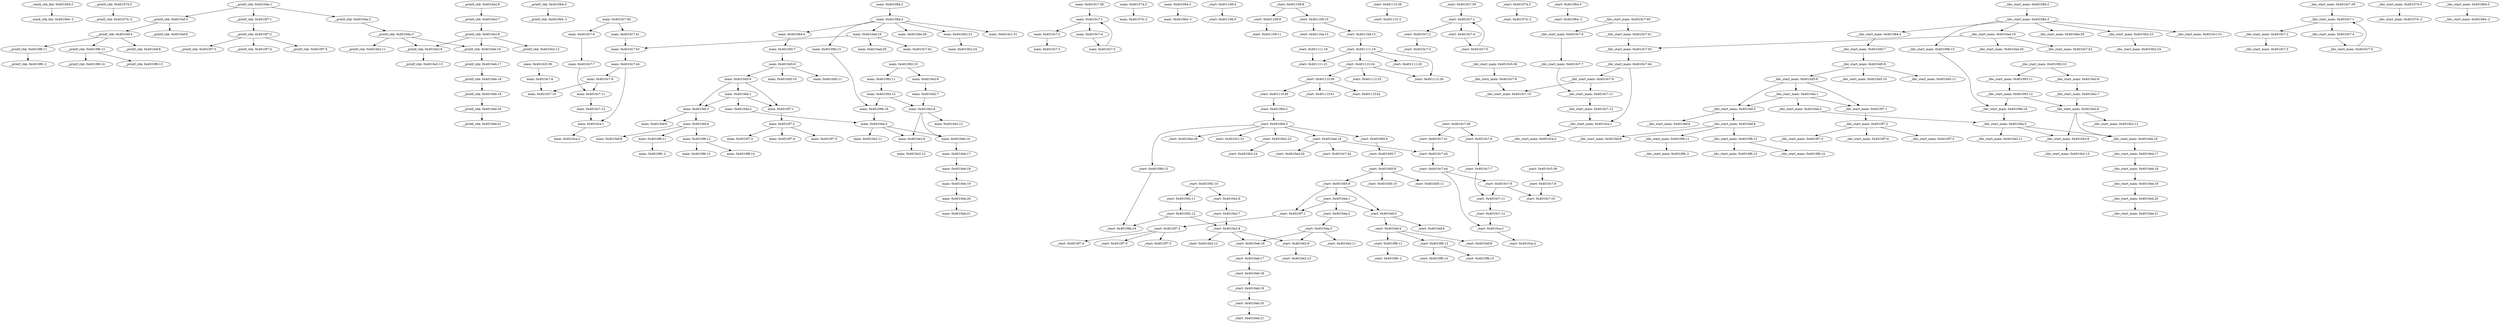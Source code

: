 strict digraph {
__stack_chk_fail_401064_3 [label="__stack_chk_fail: 0x401064:3"];
"__stack_chk_fail_401064_-2" [label="__stack_chk_fail: 0x401064:-2"];
__printf_chk_401074_3 [label="__printf_chk: 0x401074:3"];
"__printf_chk_401074_-2" [label="__printf_chk: 0x401074:-2"];
__printf_chk_4010f7_1 [label="__printf_chk: 0x4010f7:1"];
__printf_chk_4010f7_2 [label="__printf_chk: 0x4010f7:2"];
__printf_chk_4010f7_3 [label="__printf_chk: 0x4010f7:3"];
__printf_chk_4010f7_4 [label="__printf_chk: 0x4010f7:4"];
__printf_chk_4010f7_5 [label="__printf_chk: 0x4010f7:5"];
__printf_chk_401064_3 [label="__printf_chk: 0x401064:3"];
"__printf_chk_401064_-2" [label="__printf_chk: 0x401064:-2"];
__printf_chk_4010ef_3 [label="__printf_chk: 0x4010ef:3"];
__printf_chk_4010ef_4 [label="__printf_chk: 0x4010ef:4"];
__printf_chk_4010ef_6 [label="__printf_chk: 0x4010ef:6"];
__printf_chk_4010ef_8 [label="__printf_chk: 0x4010ef:8"];
__printf_chk_4010f6_11 [label="__printf_chk: 0x4010f6:11"];
__printf_chk_4010f6_12 [label="__printf_chk: 0x4010f6:12"];
"__printf_chk_4010f6_-2" [label="__printf_chk: 0x4010f6:-2"];
__printf_chk_4010f6_13 [label="__printf_chk: 0x4010f6:13"];
__printf_chk_4010f6_14 [label="__printf_chk: 0x4010f6:14"];
__printf_chk_4010da_1 [label="__printf_chk: 0x4010da:1"];
__printf_chk_4010da_2 [label="__printf_chk: 0x4010da:2"];
__printf_chk_4010da_3 [label="__printf_chk: 0x4010da:3"];
__printf_chk_4010e2_9 [label="__printf_chk: 0x4010e2:9"];
__printf_chk_4010e2_11 [label="__printf_chk: 0x4010e2:11"];
__printf_chk_4010eb_16 [label="__printf_chk: 0x4010eb:16"];
__printf_chk_4010e2_6 [label="__printf_chk: 0x4010e2:6"];
__printf_chk_4010e2_7 [label="__printf_chk: 0x4010e2:7"];
__printf_chk_4010e2_8 [label="__printf_chk: 0x4010e2:8"];
__printf_chk_4010e2_12 [label="__printf_chk: 0x4010e2:12"];
__printf_chk_4010e2_13 [label="__printf_chk: 0x4010e2:13"];
__printf_chk_4010eb_17 [label="__printf_chk: 0x4010eb:17"];
__printf_chk_4010eb_18 [label="__printf_chk: 0x4010eb:18"];
__printf_chk_4010eb_19 [label="__printf_chk: 0x4010eb:19"];
__printf_chk_4010eb_20 [label="__printf_chk: 0x4010eb:20"];
__printf_chk_4010eb_21 [label="__printf_chk: 0x4010eb:21"];
main_401084_2 [label="main: 0x401084:2"];
main_401084_3 [label="main: 0x401084:3"];
main_401084_4 [label="main: 0x401084:4"];
main_40109b_15 [label="main: 0x40109b:15"];
main_4010ad_19 [label="main: 0x4010ad:19"];
main_4010b2_23 [label="main: 0x4010b2:23"];
main_4010be_28 [label="main: 0x4010be:28"];
main_4010c1_31 [label="main: 0x4010c1:31"];
main_4010d5_7 [label="main: 0x4010d5:7"];
main_401092_10 [label="main: 0x401092:10"];
main_401092_11 [label="main: 0x401092:11"];
main_4010e2_6 [label="main: 0x4010e2:6"];
main_401092_12 [label="main: 0x401092:12"];
main_40109b_16 [label="main: 0x40109b:16"];
main_4010e2_8 [label="main: 0x4010e2:8"];
main_4010da_3 [label="main: 0x4010da:3"];
main_4010ad_20 [label="main: 0x4010ad:20"];
main_4010c7_42 [label="main: 0x4010c7:42"];
main_4010c7_43 [label="main: 0x4010c7:43"];
main_4010b2_24 [label="main: 0x4010b2:24"];
main_4010c7_40 [label="main: 0x4010c7:40"];
main_4010c7_41 [label="main: 0x4010c7:41"];
main_4010c7_6 [label="main: 0x4010c7:6"];
main_4010c7_44 [label="main: 0x4010c7:44"];
main_4010c7_9 [label="main: 0x4010c7:9"];
main_4010ca_1 [label="main: 0x4010ca:1"];
main_4010c7_39 [label="main: 0x4010c7:39"];
main_4010c7_1 [label="main: 0x4010c7:1"];
main_4010c7_2 [label="main: 0x4010c7:2"];
main_4010c7_4 [label="main: 0x4010c7:4"];
main_4010c7_3 [label="main: 0x4010c7:3"];
main_4010c7_5 [label="main: 0x4010c7:5"];
main_4010c7_7 [label="main: 0x4010c7:7"];
main_4010c7_11 [label="main: 0x4010c7:11"];
main_4010c5_36 [label="main: 0x4010c5:36"];
main_4010c7_8 [label="main: 0x4010c7:8"];
main_4010c7_10 [label="main: 0x4010c7:10"];
main_4010c7_12 [label="main: 0x4010c7:12"];
main_4010ca_2 [label="main: 0x4010ca:2"];
main_4010d5_8 [label="main: 0x4010d5:8"];
main_4010d5_9 [label="main: 0x4010d5:9"];
main_4010d5_10 [label="main: 0x4010d5:10"];
main_4010d5_11 [label="main: 0x4010d5:11"];
main_4010da_1 [label="main: 0x4010da:1"];
main_4010f7_1 [label="main: 0x4010f7:1"];
main_4010ef_3 [label="main: 0x4010ef:3"];
main_401074_3 [label="main: 0x401074:3"];
"main_401074_-2" [label="main: 0x401074:-2"];
main_4010da_2 [label="main: 0x4010da:2"];
main_4010e2_9 [label="main: 0x4010e2:9"];
main_4010e2_11 [label="main: 0x4010e2:11"];
main_4010eb_16 [label="main: 0x4010eb:16"];
main_4010e2_7 [label="main: 0x4010e2:7"];
main_4010e2_12 [label="main: 0x4010e2:12"];
main_4010e2_13 [label="main: 0x4010e2:13"];
main_4010eb_17 [label="main: 0x4010eb:17"];
main_4010eb_18 [label="main: 0x4010eb:18"];
main_4010eb_19 [label="main: 0x4010eb:19"];
main_4010eb_20 [label="main: 0x4010eb:20"];
main_4010eb_21 [label="main: 0x4010eb:21"];
main_4010ef_4 [label="main: 0x4010ef:4"];
main_4010ef_6 [label="main: 0x4010ef:6"];
main_4010ef_8 [label="main: 0x4010ef:8"];
main_4010f6_11 [label="main: 0x4010f6:11"];
main_4010f6_12 [label="main: 0x4010f6:12"];
"main_4010f6_-2" [label="main: 0x4010f6:-2"];
main_4010f6_13 [label="main: 0x4010f6:13"];
main_4010f6_14 [label="main: 0x4010f6:14"];
main_4010f7_2 [label="main: 0x4010f7:2"];
main_4010f7_3 [label="main: 0x4010f7:3"];
main_4010f7_4 [label="main: 0x4010f7:4"];
main_4010f7_5 [label="main: 0x4010f7:5"];
main_401064_3 [label="main: 0x401064:3"];
"main_401064_-2" [label="main: 0x401064:-2"];
_start_401106_4 [label="_start: 0x401106:4"];
_start_401106_5 [label="_start: 0x401106:5"];
_start_401109_8 [label="_start: 0x401109:8"];
_start_401109_9 [label="_start: 0x401109:9"];
_start_401109_10 [label="_start: 0x401109:10"];
_start_401109_11 [label="_start: 0x401109:11"];
_start_40110a_13 [label="_start: 0x40110a:13"];
_start_40110d_15 [label="_start: 0x40110d:15"];
_start_401111_19 [label="_start: 0x401111:19"];
_start_401111_20 [label="_start: 0x401111:20"];
_start_401111_21 [label="_start: 0x401111:21"];
_start_401112_24 [label="_start: 0x401112:24"];
_start_401112_26 [label="_start: 0x401112:26"];
_start_401111_18 [label="_start: 0x401111:18"];
_start_401112_25 [label="_start: 0x401112:25"];
_start_40111f_39 [label="_start: 0x40111f:39"];
_start_40111f_40 [label="_start: 0x40111f:40"];
_start_40111f_41 [label="_start: 0x40111f:41"];
_start_40111f_42 [label="_start: 0x40111f:42"];
_start_401084_2 [label="_start: 0x401084:2"];
_start_40111f_38 [label="_start: 0x40111f:38"];
"_start_40111f_-2" [label="_start: 0x40111f:-2"];
_start_401084_3 [label="_start: 0x401084:3"];
_start_401084_4 [label="_start: 0x401084:4"];
_start_40109b_15 [label="_start: 0x40109b:15"];
_start_4010ad_19 [label="_start: 0x4010ad:19"];
_start_4010b2_23 [label="_start: 0x4010b2:23"];
_start_4010be_28 [label="_start: 0x4010be:28"];
_start_4010c1_31 [label="_start: 0x4010c1:31"];
_start_4010d5_7 [label="_start: 0x4010d5:7"];
_start_401092_10 [label="_start: 0x401092:10"];
_start_401092_11 [label="_start: 0x401092:11"];
_start_4010e2_6 [label="_start: 0x4010e2:6"];
_start_401092_12 [label="_start: 0x401092:12"];
_start_40109b_16 [label="_start: 0x40109b:16"];
_start_4010e2_8 [label="_start: 0x4010e2:8"];
_start_4010ad_20 [label="_start: 0x4010ad:20"];
_start_4010c7_42 [label="_start: 0x4010c7:42"];
_start_4010c7_43 [label="_start: 0x4010c7:43"];
_start_4010b2_24 [label="_start: 0x4010b2:24"];
_start_4010c7_40 [label="_start: 0x4010c7:40"];
_start_4010c7_41 [label="_start: 0x4010c7:41"];
_start_4010c7_6 [label="_start: 0x4010c7:6"];
_start_4010c7_44 [label="_start: 0x4010c7:44"];
_start_4010c7_9 [label="_start: 0x4010c7:9"];
_start_4010ca_1 [label="_start: 0x4010ca:1"];
_start_4010c7_39 [label="_start: 0x4010c7:39"];
_start_4010c7_1 [label="_start: 0x4010c7:1"];
_start_4010c7_2 [label="_start: 0x4010c7:2"];
_start_4010c7_4 [label="_start: 0x4010c7:4"];
_start_4010c7_3 [label="_start: 0x4010c7:3"];
_start_4010c7_5 [label="_start: 0x4010c7:5"];
_start_4010c7_7 [label="_start: 0x4010c7:7"];
_start_4010c7_11 [label="_start: 0x4010c7:11"];
_start_4010c5_36 [label="_start: 0x4010c5:36"];
_start_4010c7_8 [label="_start: 0x4010c7:8"];
_start_4010c7_10 [label="_start: 0x4010c7:10"];
_start_4010c7_12 [label="_start: 0x4010c7:12"];
_start_4010ca_2 [label="_start: 0x4010ca:2"];
_start_4010d5_8 [label="_start: 0x4010d5:8"];
_start_4010d5_9 [label="_start: 0x4010d5:9"];
_start_4010d5_10 [label="_start: 0x4010d5:10"];
_start_4010d5_11 [label="_start: 0x4010d5:11"];
_start_4010da_1 [label="_start: 0x4010da:1"];
_start_4010f7_1 [label="_start: 0x4010f7:1"];
_start_4010ef_3 [label="_start: 0x4010ef:3"];
_start_401074_3 [label="_start: 0x401074:3"];
"_start_401074_-2" [label="_start: 0x401074:-2"];
_start_4010da_2 [label="_start: 0x4010da:2"];
_start_4010da_3 [label="_start: 0x4010da:3"];
_start_4010e2_9 [label="_start: 0x4010e2:9"];
_start_4010e2_11 [label="_start: 0x4010e2:11"];
_start_4010eb_16 [label="_start: 0x4010eb:16"];
_start_4010e2_7 [label="_start: 0x4010e2:7"];
_start_4010e2_12 [label="_start: 0x4010e2:12"];
_start_4010e2_13 [label="_start: 0x4010e2:13"];
_start_4010eb_17 [label="_start: 0x4010eb:17"];
_start_4010eb_18 [label="_start: 0x4010eb:18"];
_start_4010eb_19 [label="_start: 0x4010eb:19"];
_start_4010eb_20 [label="_start: 0x4010eb:20"];
_start_4010eb_21 [label="_start: 0x4010eb:21"];
_start_4010ef_4 [label="_start: 0x4010ef:4"];
_start_4010ef_6 [label="_start: 0x4010ef:6"];
_start_4010ef_8 [label="_start: 0x4010ef:8"];
_start_4010f6_11 [label="_start: 0x4010f6:11"];
_start_4010f6_12 [label="_start: 0x4010f6:12"];
"_start_4010f6_-2" [label="_start: 0x4010f6:-2"];
_start_4010f6_13 [label="_start: 0x4010f6:13"];
_start_4010f6_14 [label="_start: 0x4010f6:14"];
_start_4010f7_2 [label="_start: 0x4010f7:2"];
_start_4010f7_3 [label="_start: 0x4010f7:3"];
_start_4010f7_4 [label="_start: 0x4010f7:4"];
_start_4010f7_5 [label="_start: 0x4010f7:5"];
_start_401064_3 [label="_start: 0x401064:3"];
"_start_401064_-2" [label="_start: 0x401064:-2"];
__libc_start_main_401084_2 [label="__libc_start_main: 0x401084:2"];
__libc_start_main_401084_3 [label="__libc_start_main: 0x401084:3"];
__libc_start_main_401084_4 [label="__libc_start_main: 0x401084:4"];
__libc_start_main_40109b_15 [label="__libc_start_main: 0x40109b:15"];
__libc_start_main_4010ad_19 [label="__libc_start_main: 0x4010ad:19"];
__libc_start_main_4010b2_23 [label="__libc_start_main: 0x4010b2:23"];
__libc_start_main_4010be_28 [label="__libc_start_main: 0x4010be:28"];
__libc_start_main_4010c1_31 [label="__libc_start_main: 0x4010c1:31"];
__libc_start_main_4010d5_7 [label="__libc_start_main: 0x4010d5:7"];
__libc_start_main_401092_10 [label="__libc_start_main: 0x401092:10"];
__libc_start_main_401092_11 [label="__libc_start_main: 0x401092:11"];
__libc_start_main_4010e2_6 [label="__libc_start_main: 0x4010e2:6"];
__libc_start_main_401092_12 [label="__libc_start_main: 0x401092:12"];
__libc_start_main_40109b_16 [label="__libc_start_main: 0x40109b:16"];
__libc_start_main_4010e2_8 [label="__libc_start_main: 0x4010e2:8"];
__libc_start_main_4010da_3 [label="__libc_start_main: 0x4010da:3"];
__libc_start_main_4010ad_20 [label="__libc_start_main: 0x4010ad:20"];
__libc_start_main_4010c7_42 [label="__libc_start_main: 0x4010c7:42"];
__libc_start_main_4010c7_43 [label="__libc_start_main: 0x4010c7:43"];
__libc_start_main_4010b2_24 [label="__libc_start_main: 0x4010b2:24"];
__libc_start_main_4010c7_40 [label="__libc_start_main: 0x4010c7:40"];
__libc_start_main_4010c7_41 [label="__libc_start_main: 0x4010c7:41"];
__libc_start_main_4010c7_6 [label="__libc_start_main: 0x4010c7:6"];
__libc_start_main_4010c7_44 [label="__libc_start_main: 0x4010c7:44"];
__libc_start_main_4010c7_9 [label="__libc_start_main: 0x4010c7:9"];
__libc_start_main_4010ca_1 [label="__libc_start_main: 0x4010ca:1"];
__libc_start_main_4010c7_39 [label="__libc_start_main: 0x4010c7:39"];
__libc_start_main_4010c7_1 [label="__libc_start_main: 0x4010c7:1"];
__libc_start_main_4010c7_2 [label="__libc_start_main: 0x4010c7:2"];
__libc_start_main_4010c7_4 [label="__libc_start_main: 0x4010c7:4"];
__libc_start_main_4010c7_3 [label="__libc_start_main: 0x4010c7:3"];
__libc_start_main_4010c7_5 [label="__libc_start_main: 0x4010c7:5"];
__libc_start_main_4010c7_7 [label="__libc_start_main: 0x4010c7:7"];
__libc_start_main_4010c7_11 [label="__libc_start_main: 0x4010c7:11"];
__libc_start_main_4010c5_36 [label="__libc_start_main: 0x4010c5:36"];
__libc_start_main_4010c7_8 [label="__libc_start_main: 0x4010c7:8"];
__libc_start_main_4010c7_10 [label="__libc_start_main: 0x4010c7:10"];
__libc_start_main_4010c7_12 [label="__libc_start_main: 0x4010c7:12"];
__libc_start_main_4010ca_2 [label="__libc_start_main: 0x4010ca:2"];
__libc_start_main_4010d5_8 [label="__libc_start_main: 0x4010d5:8"];
__libc_start_main_4010d5_9 [label="__libc_start_main: 0x4010d5:9"];
__libc_start_main_4010d5_10 [label="__libc_start_main: 0x4010d5:10"];
__libc_start_main_4010d5_11 [label="__libc_start_main: 0x4010d5:11"];
__libc_start_main_4010da_1 [label="__libc_start_main: 0x4010da:1"];
__libc_start_main_4010f7_1 [label="__libc_start_main: 0x4010f7:1"];
__libc_start_main_4010ef_3 [label="__libc_start_main: 0x4010ef:3"];
__libc_start_main_401074_3 [label="__libc_start_main: 0x401074:3"];
"__libc_start_main_401074_-2" [label="__libc_start_main: 0x401074:-2"];
__libc_start_main_4010da_2 [label="__libc_start_main: 0x4010da:2"];
__libc_start_main_4010e2_9 [label="__libc_start_main: 0x4010e2:9"];
__libc_start_main_4010e2_11 [label="__libc_start_main: 0x4010e2:11"];
__libc_start_main_4010eb_16 [label="__libc_start_main: 0x4010eb:16"];
__libc_start_main_4010e2_7 [label="__libc_start_main: 0x4010e2:7"];
__libc_start_main_4010e2_12 [label="__libc_start_main: 0x4010e2:12"];
__libc_start_main_4010e2_13 [label="__libc_start_main: 0x4010e2:13"];
__libc_start_main_4010eb_17 [label="__libc_start_main: 0x4010eb:17"];
__libc_start_main_4010eb_18 [label="__libc_start_main: 0x4010eb:18"];
__libc_start_main_4010eb_19 [label="__libc_start_main: 0x4010eb:19"];
__libc_start_main_4010eb_20 [label="__libc_start_main: 0x4010eb:20"];
__libc_start_main_4010eb_21 [label="__libc_start_main: 0x4010eb:21"];
__libc_start_main_4010ef_4 [label="__libc_start_main: 0x4010ef:4"];
__libc_start_main_4010ef_6 [label="__libc_start_main: 0x4010ef:6"];
__libc_start_main_4010ef_8 [label="__libc_start_main: 0x4010ef:8"];
__libc_start_main_4010f6_11 [label="__libc_start_main: 0x4010f6:11"];
__libc_start_main_4010f6_12 [label="__libc_start_main: 0x4010f6:12"];
"__libc_start_main_4010f6_-2" [label="__libc_start_main: 0x4010f6:-2"];
__libc_start_main_4010f6_13 [label="__libc_start_main: 0x4010f6:13"];
__libc_start_main_4010f6_14 [label="__libc_start_main: 0x4010f6:14"];
__libc_start_main_4010f7_2 [label="__libc_start_main: 0x4010f7:2"];
__libc_start_main_4010f7_3 [label="__libc_start_main: 0x4010f7:3"];
__libc_start_main_4010f7_4 [label="__libc_start_main: 0x4010f7:4"];
__libc_start_main_4010f7_5 [label="__libc_start_main: 0x4010f7:5"];
__libc_start_main_401064_3 [label="__libc_start_main: 0x401064:3"];
"__libc_start_main_401064_-2" [label="__libc_start_main: 0x401064:-2"];
__stack_chk_fail_401064_3 -> "__stack_chk_fail_401064_-2";
__printf_chk_401074_3 -> "__printf_chk_401074_-2";
__printf_chk_4010f7_1 -> __printf_chk_4010f7_2;
__printf_chk_4010f7_2 -> __printf_chk_4010f7_3;
__printf_chk_4010f7_2 -> __printf_chk_4010f7_4;
__printf_chk_4010f7_2 -> __printf_chk_4010f7_5;
__printf_chk_401064_3 -> "__printf_chk_401064_-2";
__printf_chk_4010ef_3 -> __printf_chk_4010ef_4;
__printf_chk_4010ef_3 -> __printf_chk_4010ef_6;
__printf_chk_4010ef_4 -> __printf_chk_4010ef_8;
__printf_chk_4010ef_4 -> __printf_chk_4010f6_11;
__printf_chk_4010ef_4 -> __printf_chk_4010f6_12;
__printf_chk_4010f6_11 -> "__printf_chk_4010f6_-2";
__printf_chk_4010f6_12 -> __printf_chk_4010f6_13;
__printf_chk_4010f6_12 -> __printf_chk_4010f6_14;
__printf_chk_4010da_1 -> __printf_chk_4010da_2;
__printf_chk_4010da_1 -> __printf_chk_4010f7_1;
__printf_chk_4010da_1 -> __printf_chk_4010ef_3;
__printf_chk_4010da_2 -> __printf_chk_4010da_3;
__printf_chk_4010da_3 -> __printf_chk_4010e2_9;
__printf_chk_4010da_3 -> __printf_chk_4010e2_11;
__printf_chk_4010da_3 -> __printf_chk_4010eb_16;
__printf_chk_4010e2_9 -> __printf_chk_4010e2_13;
__printf_chk_4010eb_16 -> __printf_chk_4010eb_17;
__printf_chk_4010e2_6 -> __printf_chk_4010e2_7;
__printf_chk_4010e2_7 -> __printf_chk_4010e2_8;
__printf_chk_4010e2_8 -> __printf_chk_4010e2_9;
__printf_chk_4010e2_8 -> __printf_chk_4010e2_12;
__printf_chk_4010e2_8 -> __printf_chk_4010eb_16;
__printf_chk_4010eb_17 -> __printf_chk_4010eb_18;
__printf_chk_4010eb_18 -> __printf_chk_4010eb_19;
__printf_chk_4010eb_19 -> __printf_chk_4010eb_20;
__printf_chk_4010eb_20 -> __printf_chk_4010eb_21;
main_401084_2 -> main_401084_3;
main_401084_3 -> main_401084_4;
main_401084_3 -> main_40109b_15;
main_401084_3 -> main_4010ad_19;
main_401084_3 -> main_4010b2_23;
main_401084_3 -> main_4010be_28;
main_401084_3 -> main_4010c1_31;
main_401084_4 -> main_4010d5_7;
main_40109b_15 -> main_40109b_16;
main_4010ad_19 -> main_4010ad_20;
main_4010ad_19 -> main_4010c7_42;
main_4010ad_19 -> main_4010c7_43;
main_4010b2_23 -> main_4010b2_24;
main_4010d5_7 -> main_4010d5_8;
main_401092_10 -> main_401092_11;
main_401092_10 -> main_4010e2_6;
main_401092_11 -> main_401092_12;
main_4010e2_6 -> main_4010e2_7;
main_401092_12 -> main_40109b_16;
main_401092_12 -> main_4010e2_8;
main_40109b_16 -> main_4010da_3;
main_4010e2_8 -> main_4010e2_9;
main_4010e2_8 -> main_4010e2_12;
main_4010e2_8 -> main_4010eb_16;
main_4010da_3 -> main_4010e2_9;
main_4010da_3 -> main_4010e2_11;
main_4010da_3 -> main_4010eb_16;
main_4010c7_43 -> main_4010c7_44;
main_4010c7_40 -> main_4010c7_41;
main_4010c7_40 -> main_4010c7_6;
main_4010c7_41 -> main_4010c7_43;
main_4010c7_6 -> main_4010c7_7;
main_4010c7_44 -> main_4010c7_9;
main_4010c7_44 -> main_4010ca_1;
main_4010c7_9 -> main_4010c7_10;
main_4010c7_9 -> main_4010c7_11;
main_4010ca_1 -> main_4010ca_2;
main_4010c7_39 -> main_4010c7_1;
main_4010c7_1 -> main_4010c7_2;
main_4010c7_1 -> main_4010c7_4;
main_4010c7_2 -> main_4010c7_3;
main_4010c7_4 -> main_4010c7_5;
main_4010c7_5 -> main_4010c7_1;
main_4010c7_7 -> main_4010c7_11;
main_4010c7_11 -> main_4010c7_12;
main_4010c5_36 -> main_4010c7_8;
main_4010c7_8 -> main_4010c7_10;
main_4010c7_12 -> main_4010ca_1;
main_4010d5_8 -> main_4010d5_9;
main_4010d5_8 -> main_4010d5_10;
main_4010d5_8 -> main_4010d5_11;
main_4010d5_9 -> main_4010da_1;
main_4010d5_9 -> main_4010f7_1;
main_4010d5_9 -> main_4010ef_3;
main_4010da_1 -> main_4010da_2;
main_4010da_1 -> main_4010ef_3;
main_4010da_1 -> main_4010f7_1;
main_4010f7_1 -> main_4010f7_2;
main_4010ef_3 -> main_4010ef_4;
main_4010ef_3 -> main_4010ef_6;
main_401074_3 -> "main_401074_-2";
main_4010da_2 -> main_4010da_3;
main_4010e2_9 -> main_4010e2_13;
main_4010eb_16 -> main_4010eb_17;
main_4010e2_7 -> main_4010e2_8;
main_4010eb_17 -> main_4010eb_18;
main_4010eb_18 -> main_4010eb_19;
main_4010eb_19 -> main_4010eb_20;
main_4010eb_20 -> main_4010eb_21;
main_4010ef_4 -> main_4010ef_8;
main_4010ef_4 -> main_4010f6_11;
main_4010ef_4 -> main_4010f6_12;
main_4010f6_11 -> "main_4010f6_-2";
main_4010f6_12 -> main_4010f6_13;
main_4010f6_12 -> main_4010f6_14;
main_4010f7_2 -> main_4010f7_3;
main_4010f7_2 -> main_4010f7_4;
main_4010f7_2 -> main_4010f7_5;
main_401064_3 -> "main_401064_-2";
_start_401106_4 -> _start_401106_5;
_start_401109_8 -> _start_401109_9;
_start_401109_8 -> _start_401109_10;
_start_401109_9 -> _start_401109_11;
_start_401109_10 -> _start_40110a_13;
_start_401109_10 -> _start_40110d_15;
_start_40110d_15 -> _start_401111_19;
_start_401111_19 -> _start_401111_20;
_start_401111_19 -> _start_401111_21;
_start_401111_19 -> _start_401112_24;
_start_401111_19 -> _start_401112_26;
_start_401112_24 -> _start_401112_25;
_start_401112_24 -> _start_401112_26;
_start_401112_24 -> _start_40111f_39;
_start_401111_18 -> _start_401111_21;
_start_40111f_39 -> _start_40111f_40;
_start_40111f_39 -> _start_40111f_41;
_start_40111f_39 -> _start_40111f_42;
_start_40111f_40 -> _start_401084_2;
_start_401084_2 -> _start_401084_3;
_start_40111f_38 -> "_start_40111f_-2";
_start_401084_3 -> _start_401084_4;
_start_401084_3 -> _start_40109b_15;
_start_401084_3 -> _start_4010ad_19;
_start_401084_3 -> _start_4010b2_23;
_start_401084_3 -> _start_4010be_28;
_start_401084_3 -> _start_4010c1_31;
_start_401084_4 -> _start_4010d5_7;
_start_40109b_15 -> _start_40109b_16;
_start_4010ad_19 -> _start_4010ad_20;
_start_4010ad_19 -> _start_4010c7_42;
_start_4010ad_19 -> _start_4010c7_43;
_start_4010b2_23 -> _start_4010b2_24;
_start_4010d5_7 -> _start_4010d5_8;
_start_401092_10 -> _start_401092_11;
_start_401092_10 -> _start_4010e2_6;
_start_401092_11 -> _start_401092_12;
_start_4010e2_6 -> _start_4010e2_7;
_start_401092_12 -> _start_40109b_16;
_start_401092_12 -> _start_4010e2_8;
_start_4010e2_8 -> _start_4010e2_9;
_start_4010e2_8 -> _start_4010e2_12;
_start_4010e2_8 -> _start_4010eb_16;
_start_4010c7_43 -> _start_4010c7_44;
_start_4010c7_40 -> _start_4010c7_41;
_start_4010c7_40 -> _start_4010c7_6;
_start_4010c7_41 -> _start_4010c7_43;
_start_4010c7_6 -> _start_4010c7_7;
_start_4010c7_44 -> _start_4010c7_9;
_start_4010c7_44 -> _start_4010ca_1;
_start_4010c7_9 -> _start_4010c7_10;
_start_4010c7_9 -> _start_4010c7_11;
_start_4010ca_1 -> _start_4010ca_2;
_start_4010c7_39 -> _start_4010c7_1;
_start_4010c7_1 -> _start_4010c7_2;
_start_4010c7_1 -> _start_4010c7_4;
_start_4010c7_2 -> _start_4010c7_3;
_start_4010c7_4 -> _start_4010c7_5;
_start_4010c7_5 -> _start_4010c7_1;
_start_4010c7_7 -> _start_4010c7_11;
_start_4010c7_11 -> _start_4010c7_12;
_start_4010c5_36 -> _start_4010c7_8;
_start_4010c7_8 -> _start_4010c7_10;
_start_4010c7_12 -> _start_4010ca_1;
_start_4010d5_8 -> _start_4010d5_9;
_start_4010d5_8 -> _start_4010d5_10;
_start_4010d5_8 -> _start_4010d5_11;
_start_4010d5_9 -> _start_4010da_1;
_start_4010d5_9 -> _start_4010f7_1;
_start_4010d5_9 -> _start_4010ef_3;
_start_4010da_1 -> _start_4010da_2;
_start_4010da_1 -> _start_4010ef_3;
_start_4010da_1 -> _start_4010f7_1;
_start_4010f7_1 -> _start_4010f7_2;
_start_4010ef_3 -> _start_4010ef_4;
_start_4010ef_3 -> _start_4010ef_6;
_start_401074_3 -> "_start_401074_-2";
_start_4010da_2 -> _start_4010da_3;
_start_4010da_3 -> _start_4010e2_9;
_start_4010da_3 -> _start_4010e2_11;
_start_4010da_3 -> _start_4010eb_16;
_start_4010e2_9 -> _start_4010e2_13;
_start_4010eb_16 -> _start_4010eb_17;
_start_4010e2_7 -> _start_4010e2_8;
_start_4010eb_17 -> _start_4010eb_18;
_start_4010eb_18 -> _start_4010eb_19;
_start_4010eb_19 -> _start_4010eb_20;
_start_4010eb_20 -> _start_4010eb_21;
_start_4010ef_4 -> _start_4010ef_8;
_start_4010ef_4 -> _start_4010f6_11;
_start_4010ef_4 -> _start_4010f6_12;
_start_4010f6_11 -> "_start_4010f6_-2";
_start_4010f6_12 -> _start_4010f6_13;
_start_4010f6_12 -> _start_4010f6_14;
_start_4010f7_2 -> _start_4010f7_3;
_start_4010f7_2 -> _start_4010f7_4;
_start_4010f7_2 -> _start_4010f7_5;
_start_401064_3 -> "_start_401064_-2";
__libc_start_main_401084_2 -> __libc_start_main_401084_3;
__libc_start_main_401084_3 -> __libc_start_main_401084_4;
__libc_start_main_401084_3 -> __libc_start_main_40109b_15;
__libc_start_main_401084_3 -> __libc_start_main_4010ad_19;
__libc_start_main_401084_3 -> __libc_start_main_4010b2_23;
__libc_start_main_401084_3 -> __libc_start_main_4010be_28;
__libc_start_main_401084_3 -> __libc_start_main_4010c1_31;
__libc_start_main_401084_4 -> __libc_start_main_4010d5_7;
__libc_start_main_40109b_15 -> __libc_start_main_40109b_16;
__libc_start_main_4010ad_19 -> __libc_start_main_4010ad_20;
__libc_start_main_4010ad_19 -> __libc_start_main_4010c7_42;
__libc_start_main_4010ad_19 -> __libc_start_main_4010c7_43;
__libc_start_main_4010b2_23 -> __libc_start_main_4010b2_24;
__libc_start_main_4010d5_7 -> __libc_start_main_4010d5_8;
__libc_start_main_401092_10 -> __libc_start_main_401092_11;
__libc_start_main_401092_10 -> __libc_start_main_4010e2_6;
__libc_start_main_401092_11 -> __libc_start_main_401092_12;
__libc_start_main_4010e2_6 -> __libc_start_main_4010e2_7;
__libc_start_main_401092_12 -> __libc_start_main_40109b_16;
__libc_start_main_401092_12 -> __libc_start_main_4010e2_8;
__libc_start_main_40109b_16 -> __libc_start_main_4010da_3;
__libc_start_main_4010e2_8 -> __libc_start_main_4010e2_9;
__libc_start_main_4010e2_8 -> __libc_start_main_4010e2_12;
__libc_start_main_4010e2_8 -> __libc_start_main_4010eb_16;
__libc_start_main_4010da_3 -> __libc_start_main_4010e2_9;
__libc_start_main_4010da_3 -> __libc_start_main_4010e2_11;
__libc_start_main_4010da_3 -> __libc_start_main_4010eb_16;
__libc_start_main_4010c7_43 -> __libc_start_main_4010c7_44;
__libc_start_main_4010c7_40 -> __libc_start_main_4010c7_41;
__libc_start_main_4010c7_40 -> __libc_start_main_4010c7_6;
__libc_start_main_4010c7_41 -> __libc_start_main_4010c7_43;
__libc_start_main_4010c7_6 -> __libc_start_main_4010c7_7;
__libc_start_main_4010c7_44 -> __libc_start_main_4010c7_9;
__libc_start_main_4010c7_44 -> __libc_start_main_4010ca_1;
__libc_start_main_4010c7_9 -> __libc_start_main_4010c7_10;
__libc_start_main_4010c7_9 -> __libc_start_main_4010c7_11;
__libc_start_main_4010ca_1 -> __libc_start_main_4010ca_2;
__libc_start_main_4010c7_39 -> __libc_start_main_4010c7_1;
__libc_start_main_4010c7_1 -> __libc_start_main_4010c7_2;
__libc_start_main_4010c7_1 -> __libc_start_main_4010c7_4;
__libc_start_main_4010c7_2 -> __libc_start_main_4010c7_3;
__libc_start_main_4010c7_4 -> __libc_start_main_4010c7_5;
__libc_start_main_4010c7_5 -> __libc_start_main_4010c7_1;
__libc_start_main_4010c7_7 -> __libc_start_main_4010c7_11;
__libc_start_main_4010c7_11 -> __libc_start_main_4010c7_12;
__libc_start_main_4010c5_36 -> __libc_start_main_4010c7_8;
__libc_start_main_4010c7_8 -> __libc_start_main_4010c7_10;
__libc_start_main_4010c7_12 -> __libc_start_main_4010ca_1;
__libc_start_main_4010d5_8 -> __libc_start_main_4010d5_9;
__libc_start_main_4010d5_8 -> __libc_start_main_4010d5_10;
__libc_start_main_4010d5_8 -> __libc_start_main_4010d5_11;
__libc_start_main_4010d5_9 -> __libc_start_main_4010da_1;
__libc_start_main_4010d5_9 -> __libc_start_main_4010f7_1;
__libc_start_main_4010d5_9 -> __libc_start_main_4010ef_3;
__libc_start_main_4010da_1 -> __libc_start_main_4010da_2;
__libc_start_main_4010da_1 -> __libc_start_main_4010ef_3;
__libc_start_main_4010da_1 -> __libc_start_main_4010f7_1;
__libc_start_main_4010f7_1 -> __libc_start_main_4010f7_2;
__libc_start_main_4010ef_3 -> __libc_start_main_4010ef_4;
__libc_start_main_4010ef_3 -> __libc_start_main_4010ef_6;
__libc_start_main_401074_3 -> "__libc_start_main_401074_-2";
__libc_start_main_4010da_2 -> __libc_start_main_4010da_3;
__libc_start_main_4010e2_9 -> __libc_start_main_4010e2_13;
__libc_start_main_4010eb_16 -> __libc_start_main_4010eb_17;
__libc_start_main_4010e2_7 -> __libc_start_main_4010e2_8;
__libc_start_main_4010eb_17 -> __libc_start_main_4010eb_18;
__libc_start_main_4010eb_18 -> __libc_start_main_4010eb_19;
__libc_start_main_4010eb_19 -> __libc_start_main_4010eb_20;
__libc_start_main_4010eb_20 -> __libc_start_main_4010eb_21;
__libc_start_main_4010ef_4 -> __libc_start_main_4010ef_8;
__libc_start_main_4010ef_4 -> __libc_start_main_4010f6_11;
__libc_start_main_4010ef_4 -> __libc_start_main_4010f6_12;
__libc_start_main_4010f6_11 -> "__libc_start_main_4010f6_-2";
__libc_start_main_4010f6_12 -> __libc_start_main_4010f6_13;
__libc_start_main_4010f6_12 -> __libc_start_main_4010f6_14;
__libc_start_main_4010f7_2 -> __libc_start_main_4010f7_3;
__libc_start_main_4010f7_2 -> __libc_start_main_4010f7_4;
__libc_start_main_4010f7_2 -> __libc_start_main_4010f7_5;
__libc_start_main_401064_3 -> "__libc_start_main_401064_-2";
}
